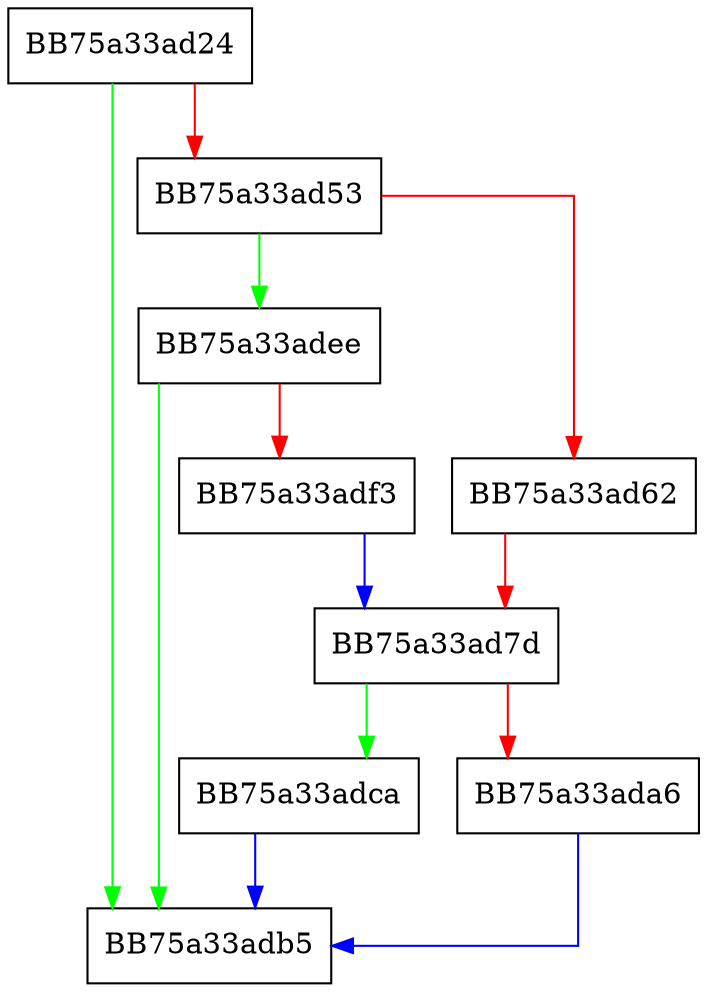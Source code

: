 digraph switch_to_net32_proc {
  node [shape="box"];
  graph [splines=ortho];
  BB75a33ad24 -> BB75a33adb5 [color="green"];
  BB75a33ad24 -> BB75a33ad53 [color="red"];
  BB75a33ad53 -> BB75a33adee [color="green"];
  BB75a33ad53 -> BB75a33ad62 [color="red"];
  BB75a33ad62 -> BB75a33ad7d [color="red"];
  BB75a33ad7d -> BB75a33adca [color="green"];
  BB75a33ad7d -> BB75a33ada6 [color="red"];
  BB75a33ada6 -> BB75a33adb5 [color="blue"];
  BB75a33adca -> BB75a33adb5 [color="blue"];
  BB75a33adee -> BB75a33adb5 [color="green"];
  BB75a33adee -> BB75a33adf3 [color="red"];
  BB75a33adf3 -> BB75a33ad7d [color="blue"];
}